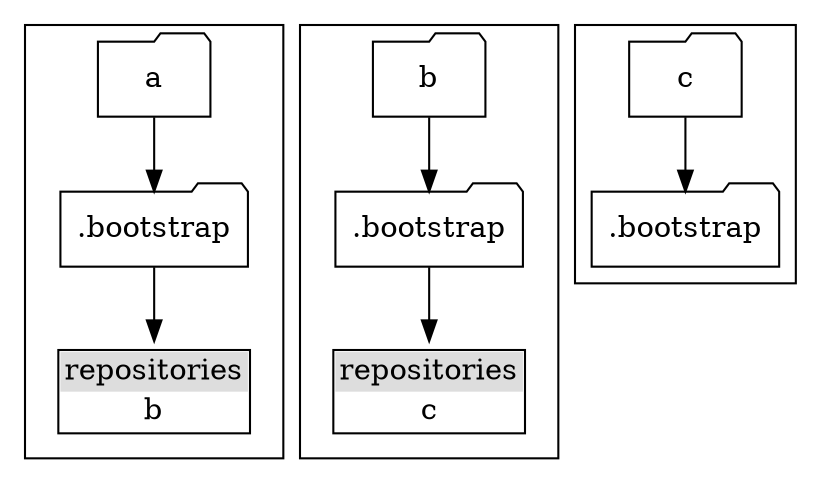 digraph pic {
	node [shape= folder];

	subgraph cluster_0 {
		"a" -> "a.bootstrap"
		"a.bootstrap"    [ label=".bootstrap" ]
		"a.bootstrap" -> "a.repositories"
		"a.repositories"  [ shape="none", label=< <TABLE BORDER="1" CELLBORDER="0" CELLSPACING="0">
<TR><TD bgcolor="#DDDDDD">repositories</TD></TR>
<TR><TD PORT="f0">b</TD></TR>
</TABLE>>];
	}

	subgraph cluster_1 {
		"b" -> "b.bootstrap"
		"b.bootstrap" [ label=".bootstrap" ]
		"b.bootstrap" -> "b.repositories"
	   "b.repositories"  [ shape="none", label=< <TABLE BORDER="1" CELLBORDER="0" CELLSPACING="0">
<TR><TD bgcolor="#DDDDDD">repositories</TD></TR>
<TR><TD PORT="f0">c</TD></TR>
</TABLE>>];
	}

	subgraph cluster_2 {
		"c" -> "c.bootstrap"
		"c.bootstrap" [ label=".bootstrap" ]
	}
}